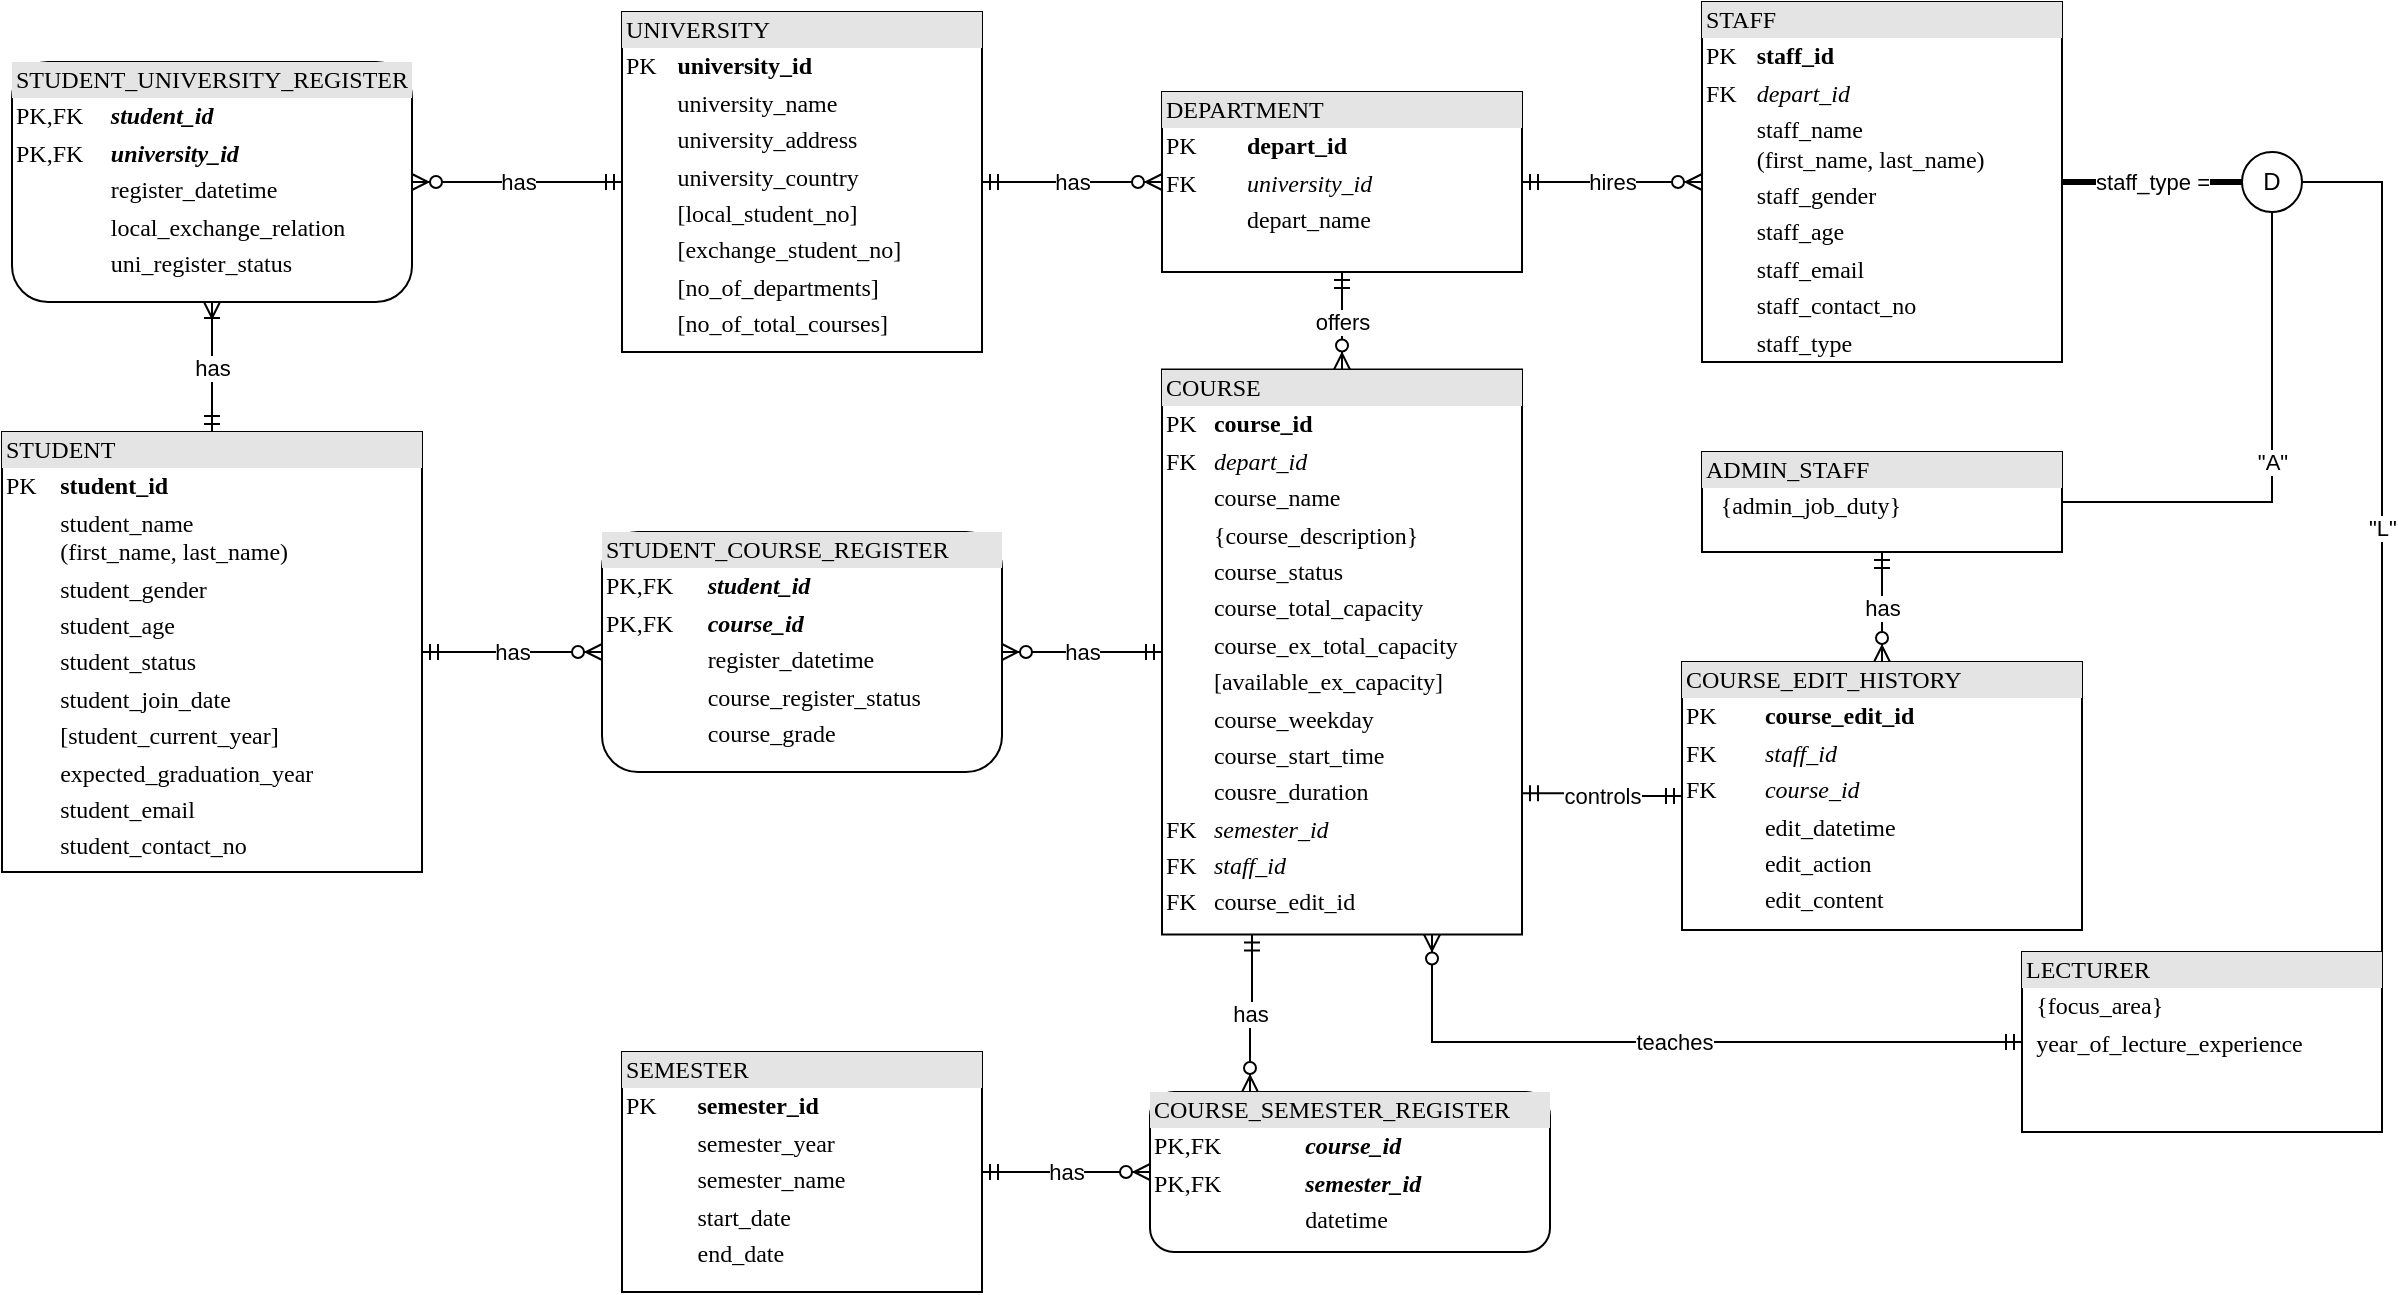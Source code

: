 <mxfile version="14.6.13" type="device"><diagram name="Page-1" id="2ca16b54-16f6-2749-3443-fa8db7711227"><mxGraphModel dx="1422" dy="862" grid="1" gridSize="10" guides="1" tooltips="1" connect="1" arrows="1" fold="1" page="1" pageScale="1" pageWidth="1100" pageHeight="850" background="#ffffff" math="0" shadow="0"><root><mxCell id="0"/><mxCell id="1" parent="0"/><mxCell id="rtrgqylKSp2z_B3fwRj9-18" value="has" style="edgeStyle=orthogonalEdgeStyle;rounded=0;orthogonalLoop=1;jettySize=auto;html=1;exitX=1;exitY=0.5;exitDx=0;exitDy=0;entryX=0;entryY=0.5;entryDx=0;entryDy=0;startArrow=ERmandOne;startFill=0;endArrow=ERzeroToMany;endFill=1;strokeWidth=1;" parent="1" source="2ed32ef02a7f4228-1" target="rtrgqylKSp2z_B3fwRj9-19" edge="1"><mxGeometry relative="1" as="geometry"/></mxCell><mxCell id="2ed32ef02a7f4228-1" value="&lt;div style=&quot;box-sizing: border-box ; width: 100% ; background: #e4e4e4 ; padding: 2px&quot;&gt;SEMESTER&lt;/div&gt;&lt;table style=&quot;width: 100% ; font-size: 1em&quot; cellpadding=&quot;2&quot; cellspacing=&quot;0&quot;&gt;&lt;tbody&gt;&lt;tr&gt;&lt;td&gt;PK&lt;/td&gt;&lt;td&gt;&lt;b&gt;semester_id&lt;/b&gt;&lt;/td&gt;&lt;/tr&gt;&lt;tr&gt;&lt;td&gt;&lt;br&gt;&lt;/td&gt;&lt;td&gt;semester_year&lt;/td&gt;&lt;/tr&gt;&lt;tr&gt;&lt;td&gt;&lt;/td&gt;&lt;td&gt;semester_name&lt;/td&gt;&lt;/tr&gt;&lt;tr&gt;&lt;td&gt;&lt;br&gt;&lt;/td&gt;&lt;td&gt;start_date&lt;/td&gt;&lt;/tr&gt;&lt;tr&gt;&lt;td&gt;&lt;br&gt;&lt;/td&gt;&lt;td&gt;end_date&lt;/td&gt;&lt;/tr&gt;&lt;/tbody&gt;&lt;/table&gt;" style="verticalAlign=top;align=left;overflow=fill;html=1;rounded=0;shadow=0;comic=0;labelBackgroundColor=none;strokeWidth=1;fontFamily=Verdana;fontSize=12" parent="1" vertex="1"><mxGeometry x="360" y="570" width="180" height="120" as="geometry"/></mxCell><mxCell id="rtrgqylKSp2z_B3fwRj9-6" value="has" style="edgeStyle=orthogonalEdgeStyle;rounded=0;orthogonalLoop=1;jettySize=auto;html=1;entryX=0;entryY=0.5;entryDx=0;entryDy=0;startArrow=ERmandOne;startFill=0;endArrow=ERzeroToMany;endFill=1;exitX=1;exitY=0.5;exitDx=0;exitDy=0;" parent="1" source="2ed32ef02a7f4228-3" target="2ed32ef02a7f4228-4" edge="1"><mxGeometry relative="1" as="geometry"><mxPoint x="640" y="285" as="sourcePoint"/></mxGeometry></mxCell><mxCell id="2ed32ef02a7f4228-3" value="&lt;div style=&quot;box-sizing: border-box ; width: 100% ; background: #e4e4e4 ; padding: 2px&quot;&gt;UNIVERSITY&lt;/div&gt;&lt;table style=&quot;width: 100% ; font-size: 1em&quot; cellpadding=&quot;2&quot; cellspacing=&quot;0&quot;&gt;&lt;tbody&gt;&lt;tr&gt;&lt;td&gt;PK&lt;/td&gt;&lt;td&gt;&lt;b&gt;university_id&lt;/b&gt;&lt;/td&gt;&lt;/tr&gt;&lt;tr&gt;&lt;td&gt;&lt;/td&gt;&lt;td&gt;university_name&lt;/td&gt;&lt;/tr&gt;&lt;tr&gt;&lt;td&gt;&lt;br&gt;&lt;/td&gt;&lt;td&gt;university_address&lt;br&gt;&lt;/td&gt;&lt;/tr&gt;&lt;tr&gt;&lt;td&gt;&lt;br&gt;&lt;/td&gt;&lt;td&gt;university_country&lt;/td&gt;&lt;/tr&gt;&lt;tr&gt;&lt;td&gt;&lt;br&gt;&lt;/td&gt;&lt;td&gt;[local_student_no]&lt;/td&gt;&lt;/tr&gt;&lt;tr&gt;&lt;td&gt;&lt;br&gt;&lt;/td&gt;&lt;td&gt;[exchange_student_no]&lt;/td&gt;&lt;/tr&gt;&lt;tr&gt;&lt;td&gt;&lt;br&gt;&lt;/td&gt;&lt;td&gt;[no_of_departments]&lt;br&gt;&lt;/td&gt;&lt;/tr&gt;&lt;tr&gt;&lt;td&gt;&lt;br&gt;&lt;/td&gt;&lt;td&gt;[no_of_total_courses]&lt;br&gt;&lt;/td&gt;&lt;/tr&gt;&lt;/tbody&gt;&lt;/table&gt;" style="verticalAlign=top;align=left;overflow=fill;html=1;rounded=0;shadow=0;comic=0;labelBackgroundColor=none;strokeWidth=1;fontFamily=Verdana;fontSize=12" parent="1" vertex="1"><mxGeometry x="360" y="50" width="180" height="170" as="geometry"/></mxCell><mxCell id="rtrgqylKSp2z_B3fwRj9-4" value="offers" style="edgeStyle=orthogonalEdgeStyle;rounded=0;orthogonalLoop=1;jettySize=auto;html=1;exitX=0.5;exitY=1;exitDx=0;exitDy=0;entryX=0.5;entryY=0;entryDx=0;entryDy=0;startArrow=ERmandOne;startFill=0;endArrow=ERzeroToMany;endFill=1;" parent="1" source="2ed32ef02a7f4228-4" target="rtrgqylKSp2z_B3fwRj9-3" edge="1"><mxGeometry relative="1" as="geometry"/></mxCell><mxCell id="rtrgqylKSp2z_B3fwRj9-34" value="hires" style="edgeStyle=orthogonalEdgeStyle;rounded=0;orthogonalLoop=1;jettySize=auto;html=1;exitX=1;exitY=0.5;exitDx=0;exitDy=0;entryX=0;entryY=0.5;entryDx=0;entryDy=0;startArrow=ERmandOne;startFill=0;endArrow=ERzeroToMany;endFill=1;strokeWidth=1;" parent="1" source="2ed32ef02a7f4228-4" target="2ed32ef02a7f4228-12" edge="1"><mxGeometry relative="1" as="geometry"/></mxCell><mxCell id="2ed32ef02a7f4228-4" value="&lt;div style=&quot;box-sizing: border-box ; width: 100% ; background: #e4e4e4 ; padding: 2px&quot;&gt;DEPARTMENT&lt;/div&gt;&lt;table style=&quot;width: 100% ; font-size: 1em&quot; cellpadding=&quot;2&quot; cellspacing=&quot;0&quot;&gt;&lt;tbody&gt;&lt;tr&gt;&lt;td&gt;PK&lt;/td&gt;&lt;td&gt;&lt;b&gt;depart_id&lt;/b&gt;&lt;/td&gt;&lt;/tr&gt;&lt;tr&gt;&lt;td&gt;FK&lt;/td&gt;&lt;td&gt;&lt;i&gt;university_id&lt;/i&gt;&lt;/td&gt;&lt;/tr&gt;&lt;tr&gt;&lt;td&gt;&lt;/td&gt;&lt;td&gt;depart_name&lt;/td&gt;&lt;/tr&gt;&lt;/tbody&gt;&lt;/table&gt;" style="verticalAlign=top;align=left;overflow=fill;html=1;rounded=0;shadow=0;comic=0;labelBackgroundColor=none;strokeWidth=1;fontFamily=Verdana;fontSize=12" parent="1" vertex="1"><mxGeometry x="630" y="90" width="180" height="90" as="geometry"/></mxCell><mxCell id="2ed32ef02a7f4228-5" value="&lt;div style=&quot;box-sizing: border-box ; width: 100% ; background: #e4e4e4 ; padding: 2px&quot;&gt;LECTURER&lt;/div&gt;&lt;table style=&quot;width: 100% ; font-size: 1em&quot; cellpadding=&quot;2&quot; cellspacing=&quot;0&quot;&gt;&lt;tbody&gt;&lt;tr&gt;&lt;td&gt;&lt;br&gt;&lt;/td&gt;&lt;td&gt;{focus_area}&lt;/td&gt;&lt;/tr&gt;&lt;tr&gt;&lt;td&gt;&lt;/td&gt;&lt;td&gt;year_of_lecture_experience&lt;/td&gt;&lt;/tr&gt;&lt;/tbody&gt;&lt;/table&gt;" style="verticalAlign=top;align=left;overflow=fill;html=1;rounded=0;shadow=0;comic=0;labelBackgroundColor=none;strokeWidth=1;fontFamily=Verdana;fontSize=12" parent="1" vertex="1"><mxGeometry x="1060" y="520" width="180" height="90" as="geometry"/></mxCell><mxCell id="rtrgqylKSp2z_B3fwRj9-8" value="staff_type =" style="edgeStyle=orthogonalEdgeStyle;rounded=0;orthogonalLoop=1;jettySize=auto;html=1;exitX=1;exitY=0.5;exitDx=0;exitDy=0;startArrow=none;startFill=0;endArrow=none;endFill=0;strokeWidth=3;" parent="1" source="2ed32ef02a7f4228-12" target="rtrgqylKSp2z_B3fwRj9-7" edge="1"><mxGeometry relative="1" as="geometry"/></mxCell><mxCell id="2ed32ef02a7f4228-12" value="&lt;div style=&quot;box-sizing: border-box ; width: 100% ; background: #e4e4e4 ; padding: 2px&quot;&gt;STAFF&lt;/div&gt;&lt;table style=&quot;width: 100% ; font-size: 1em&quot; cellpadding=&quot;2&quot; cellspacing=&quot;0&quot;&gt;&lt;tbody&gt;&lt;tr&gt;&lt;td&gt;PK&lt;/td&gt;&lt;td&gt;&lt;b&gt;staff_id&lt;/b&gt;&lt;/td&gt;&lt;/tr&gt;&lt;tr&gt;&lt;td&gt;FK&lt;/td&gt;&lt;td&gt;&lt;i&gt;depart_id&lt;/i&gt;&lt;/td&gt;&lt;/tr&gt;&lt;tr&gt;&lt;td&gt;&lt;br&gt;&lt;/td&gt;&lt;td&gt;staff_name&lt;br&gt;(first_name, last_name)&lt;/td&gt;&lt;/tr&gt;&lt;tr&gt;&lt;td&gt;&lt;br&gt;&lt;/td&gt;&lt;td&gt;staff_gender&lt;/td&gt;&lt;/tr&gt;&lt;tr&gt;&lt;td&gt;&lt;br&gt;&lt;/td&gt;&lt;td&gt;staff_age&lt;/td&gt;&lt;/tr&gt;&lt;tr&gt;&lt;td&gt;&lt;br&gt;&lt;/td&gt;&lt;td&gt;staff_email&lt;/td&gt;&lt;/tr&gt;&lt;tr&gt;&lt;td&gt;&lt;br&gt;&lt;/td&gt;&lt;td&gt;staff_contact_no&lt;/td&gt;&lt;/tr&gt;&lt;tr&gt;&lt;td&gt;&lt;/td&gt;&lt;td&gt;staff_type&lt;/td&gt;&lt;/tr&gt;&lt;/tbody&gt;&lt;/table&gt;" style="verticalAlign=top;align=left;overflow=fill;html=1;rounded=0;shadow=0;comic=0;labelBackgroundColor=none;strokeWidth=1;fontFamily=Verdana;fontSize=12" parent="1" vertex="1"><mxGeometry x="900" y="45" width="180" height="180" as="geometry"/></mxCell><mxCell id="rtrgqylKSp2z_B3fwRj9-5" value="teaches" style="edgeStyle=orthogonalEdgeStyle;rounded=0;orthogonalLoop=1;jettySize=auto;html=1;exitX=0.75;exitY=1;exitDx=0;exitDy=0;startArrow=ERzeroToMany;startFill=1;endArrow=ERmandOne;endFill=0;entryX=0;entryY=0.5;entryDx=0;entryDy=0;" parent="1" source="rtrgqylKSp2z_B3fwRj9-3" target="2ed32ef02a7f4228-5" edge="1"><mxGeometry relative="1" as="geometry"><mxPoint x="810.0" y="522.5" as="targetPoint"/><mxPoint x="765.0" y="570.0" as="sourcePoint"/></mxGeometry></mxCell><mxCell id="rtrgqylKSp2z_B3fwRj9-20" value="has" style="edgeStyle=orthogonalEdgeStyle;rounded=0;orthogonalLoop=1;jettySize=auto;html=1;exitX=0.25;exitY=1;exitDx=0;exitDy=0;entryX=0.25;entryY=0;entryDx=0;entryDy=0;startArrow=ERmandOne;startFill=0;endArrow=ERzeroToMany;endFill=1;strokeWidth=1;" parent="1" source="rtrgqylKSp2z_B3fwRj9-3" target="rtrgqylKSp2z_B3fwRj9-19" edge="1"><mxGeometry relative="1" as="geometry"><mxPoint x="675" y="570.0" as="sourcePoint"/></mxGeometry></mxCell><mxCell id="rtrgqylKSp2z_B3fwRj9-33" value="has" style="edgeStyle=orthogonalEdgeStyle;rounded=0;orthogonalLoop=1;jettySize=auto;html=1;exitX=0;exitY=0.5;exitDx=0;exitDy=0;entryX=1;entryY=0.5;entryDx=0;entryDy=0;startArrow=ERmandOne;startFill=0;endArrow=ERzeroToMany;endFill=1;strokeWidth=1;" parent="1" source="rtrgqylKSp2z_B3fwRj9-3" target="rtrgqylKSp2z_B3fwRj9-29" edge="1"><mxGeometry relative="1" as="geometry"/></mxCell><mxCell id="rtrgqylKSp2z_B3fwRj9-3" value="&lt;div style=&quot;box-sizing: border-box ; width: 100% ; background: #e4e4e4 ; padding: 2px&quot;&gt;COURSE&lt;/div&gt;&lt;table style=&quot;width: 100% ; font-size: 1em&quot; cellpadding=&quot;2&quot; cellspacing=&quot;0&quot;&gt;&lt;tbody&gt;&lt;tr&gt;&lt;td&gt;PK&lt;/td&gt;&lt;td&gt;&lt;b&gt;course_id&lt;/b&gt;&lt;/td&gt;&lt;/tr&gt;&lt;tr&gt;&lt;td&gt;FK&lt;/td&gt;&lt;td&gt;&lt;i&gt;depart_id&lt;/i&gt;&lt;/td&gt;&lt;/tr&gt;&lt;tr&gt;&lt;td&gt;&lt;/td&gt;&lt;td&gt;course_name&lt;/td&gt;&lt;/tr&gt;&lt;tr&gt;&lt;td&gt;&lt;br&gt;&lt;/td&gt;&lt;td&gt;{course_description}&lt;br&gt;&lt;/td&gt;&lt;/tr&gt;&lt;tr&gt;&lt;td&gt;&lt;br&gt;&lt;/td&gt;&lt;td&gt;course_status&lt;/td&gt;&lt;/tr&gt;&lt;tr&gt;&lt;td&gt;&lt;br&gt;&lt;/td&gt;&lt;td&gt;course_total_capacity&lt;/td&gt;&lt;/tr&gt;&lt;tr&gt;&lt;td&gt;&lt;br&gt;&lt;/td&gt;&lt;td&gt;course_ex_total_capacity&lt;/td&gt;&lt;/tr&gt;&lt;tr&gt;&lt;td&gt;&lt;br&gt;&lt;/td&gt;&lt;td&gt;[available_ex_capacity]&lt;/td&gt;&lt;/tr&gt;&lt;tr&gt;&lt;td&gt;&lt;br&gt;&lt;/td&gt;&lt;td&gt;course_weekday&lt;/td&gt;&lt;/tr&gt;&lt;tr&gt;&lt;td&gt;&lt;br&gt;&lt;/td&gt;&lt;td&gt;course_start_time&lt;/td&gt;&lt;/tr&gt;&lt;tr&gt;&lt;td&gt;&lt;br&gt;&lt;/td&gt;&lt;td&gt;cousre_duration&lt;/td&gt;&lt;/tr&gt;&lt;tr&gt;&lt;td&gt;FK&lt;/td&gt;&lt;td&gt;&lt;i&gt;semester_id&lt;/i&gt;&lt;/td&gt;&lt;/tr&gt;&lt;tr&gt;&lt;td&gt;FK&lt;/td&gt;&lt;td&gt;&lt;i&gt;staff_id&lt;/i&gt;&lt;/td&gt;&lt;/tr&gt;&lt;tr&gt;&lt;td&gt;FK&lt;/td&gt;&lt;td&gt;course_edit_id&lt;/td&gt;&lt;/tr&gt;&lt;/tbody&gt;&lt;/table&gt;" style="verticalAlign=top;align=left;overflow=fill;html=1;rounded=0;shadow=0;comic=0;labelBackgroundColor=none;strokeWidth=1;fontFamily=Verdana;fontSize=12" parent="1" vertex="1"><mxGeometry x="630" y="228.75" width="180" height="282.5" as="geometry"/></mxCell><mxCell id="rtrgqylKSp2z_B3fwRj9-9" value="&quot;L&quot;" style="edgeStyle=orthogonalEdgeStyle;rounded=0;orthogonalLoop=1;jettySize=auto;html=1;exitX=1;exitY=0.5;exitDx=0;exitDy=0;entryX=1;entryY=0;entryDx=0;entryDy=0;startArrow=none;startFill=0;endArrow=none;endFill=0;strokeWidth=1;" parent="1" source="rtrgqylKSp2z_B3fwRj9-7" target="2ed32ef02a7f4228-5" edge="1"><mxGeometry relative="1" as="geometry"><Array as="points"><mxPoint x="1240" y="135"/><mxPoint x="1240" y="480"/></Array></mxGeometry></mxCell><mxCell id="rtrgqylKSp2z_B3fwRj9-16" value="&quot;A&quot;" style="edgeStyle=orthogonalEdgeStyle;rounded=0;orthogonalLoop=1;jettySize=auto;html=1;exitX=0.5;exitY=1;exitDx=0;exitDy=0;entryX=1;entryY=0.5;entryDx=0;entryDy=0;startArrow=none;startFill=0;endArrow=none;endFill=0;strokeWidth=1;" parent="1" source="rtrgqylKSp2z_B3fwRj9-7" target="rtrgqylKSp2z_B3fwRj9-10" edge="1"><mxGeometry relative="1" as="geometry"/></mxCell><mxCell id="rtrgqylKSp2z_B3fwRj9-7" value="D" style="ellipse;whiteSpace=wrap;html=1;" parent="1" vertex="1"><mxGeometry x="1170" y="120" width="30" height="30" as="geometry"/></mxCell><mxCell id="rtrgqylKSp2z_B3fwRj9-38" value="has" style="edgeStyle=orthogonalEdgeStyle;rounded=0;orthogonalLoop=1;jettySize=auto;html=1;exitX=0.5;exitY=1;exitDx=0;exitDy=0;startArrow=ERmandOne;startFill=0;endArrow=ERzeroToMany;endFill=1;strokeWidth=1;" parent="1" source="rtrgqylKSp2z_B3fwRj9-10" target="rtrgqylKSp2z_B3fwRj9-37" edge="1"><mxGeometry relative="1" as="geometry"/></mxCell><mxCell id="rtrgqylKSp2z_B3fwRj9-10" value="&lt;div style=&quot;box-sizing: border-box ; width: 100% ; background: #e4e4e4 ; padding: 2px&quot;&gt;ADMIN_STAFF&lt;/div&gt;&lt;table style=&quot;width: 100% ; font-size: 1em&quot; cellpadding=&quot;2&quot; cellspacing=&quot;0&quot;&gt;&lt;tbody&gt;&lt;tr&gt;&lt;td&gt;&lt;br&gt;&lt;/td&gt;&lt;td&gt;{admin_job_duty}&lt;/td&gt;&lt;/tr&gt;&lt;tr&gt;&lt;td&gt;&lt;/td&gt;&lt;td&gt;&lt;br&gt;&lt;/td&gt;&lt;/tr&gt;&lt;/tbody&gt;&lt;/table&gt;" style="verticalAlign=top;align=left;overflow=fill;html=1;rounded=0;shadow=0;comic=0;labelBackgroundColor=none;strokeWidth=1;fontFamily=Verdana;fontSize=12" parent="1" vertex="1"><mxGeometry x="900" y="270" width="180" height="50" as="geometry"/></mxCell><mxCell id="rtrgqylKSp2z_B3fwRj9-19" value="&lt;div style=&quot;box-sizing: border-box ; width: 100% ; background: #e4e4e4 ; padding: 2px&quot;&gt;COURSE_SEMESTER_REGISTER&lt;/div&gt;&lt;table style=&quot;width: 100% ; font-size: 1em&quot; cellpadding=&quot;2&quot; cellspacing=&quot;0&quot;&gt;&lt;tbody&gt;&lt;tr&gt;&lt;td&gt;PK,FK&lt;/td&gt;&lt;td&gt;&lt;b&gt;&lt;i&gt;course_id&lt;/i&gt;&lt;/b&gt;&lt;/td&gt;&lt;/tr&gt;&lt;tr&gt;&lt;td&gt;PK,FK&lt;/td&gt;&lt;td&gt;&lt;b&gt;&lt;i&gt;semester_id&lt;/i&gt;&lt;/b&gt;&lt;/td&gt;&lt;/tr&gt;&lt;tr&gt;&lt;td&gt;&lt;/td&gt;&lt;td&gt;datetime&lt;/td&gt;&lt;/tr&gt;&lt;/tbody&gt;&lt;/table&gt;" style="verticalAlign=top;align=left;overflow=fill;html=1;rounded=1;shadow=0;comic=0;labelBackgroundColor=none;strokeWidth=1;fontFamily=Verdana;fontSize=12" parent="1" vertex="1"><mxGeometry x="624" y="590" width="200" height="80" as="geometry"/></mxCell><mxCell id="rtrgqylKSp2z_B3fwRj9-24" value="has" style="edgeStyle=orthogonalEdgeStyle;rounded=0;orthogonalLoop=1;jettySize=auto;html=1;exitX=0.5;exitY=0;exitDx=0;exitDy=0;entryX=0.5;entryY=1;entryDx=0;entryDy=0;startArrow=ERmandOne;startFill=0;endArrow=ERoneToMany;endFill=0;strokeWidth=1;" parent="1" source="rtrgqylKSp2z_B3fwRj9-21" target="rtrgqylKSp2z_B3fwRj9-22" edge="1"><mxGeometry relative="1" as="geometry"/></mxCell><mxCell id="rtrgqylKSp2z_B3fwRj9-32" value="has" style="edgeStyle=orthogonalEdgeStyle;rounded=0;orthogonalLoop=1;jettySize=auto;html=1;exitX=1;exitY=0.5;exitDx=0;exitDy=0;entryX=0;entryY=0.5;entryDx=0;entryDy=0;startArrow=ERmandOne;startFill=0;endArrow=ERzeroToMany;endFill=1;strokeWidth=1;" parent="1" source="rtrgqylKSp2z_B3fwRj9-21" target="rtrgqylKSp2z_B3fwRj9-29" edge="1"><mxGeometry relative="1" as="geometry"/></mxCell><mxCell id="rtrgqylKSp2z_B3fwRj9-21" value="&lt;div style=&quot;box-sizing: border-box ; width: 100% ; background: #e4e4e4 ; padding: 2px&quot;&gt;STUDENT&lt;/div&gt;&lt;table style=&quot;width: 100% ; font-size: 1em&quot; cellpadding=&quot;2&quot; cellspacing=&quot;0&quot;&gt;&lt;tbody&gt;&lt;tr&gt;&lt;td&gt;PK&lt;/td&gt;&lt;td&gt;&lt;b&gt;student_id&lt;/b&gt;&lt;/td&gt;&lt;/tr&gt;&lt;tr&gt;&lt;td&gt;&lt;/td&gt;&lt;td&gt;student_name&lt;br&gt;(first_name, last_name)&lt;/td&gt;&lt;/tr&gt;&lt;tr&gt;&lt;td&gt;&lt;/td&gt;&lt;td&gt;student_gender&lt;/td&gt;&lt;/tr&gt;&lt;tr&gt;&lt;td&gt;&lt;br&gt;&lt;/td&gt;&lt;td&gt;student_age&lt;/td&gt;&lt;/tr&gt;&lt;tr&gt;&lt;td&gt;&lt;br&gt;&lt;/td&gt;&lt;td&gt;student_status&lt;/td&gt;&lt;/tr&gt;&lt;tr&gt;&lt;td&gt;&lt;br&gt;&lt;/td&gt;&lt;td&gt;student_join_date&lt;/td&gt;&lt;/tr&gt;&lt;tr&gt;&lt;td&gt;&lt;br&gt;&lt;/td&gt;&lt;td&gt;[student_current_year]&lt;/td&gt;&lt;/tr&gt;&lt;tr&gt;&lt;td&gt;&lt;br&gt;&lt;/td&gt;&lt;td&gt;expected_graduation_year&lt;/td&gt;&lt;/tr&gt;&lt;tr&gt;&lt;td&gt;&lt;br&gt;&lt;/td&gt;&lt;td&gt;student_email&lt;/td&gt;&lt;/tr&gt;&lt;tr&gt;&lt;td&gt;&lt;br&gt;&lt;/td&gt;&lt;td&gt;student_contact_no&lt;/td&gt;&lt;/tr&gt;&lt;/tbody&gt;&lt;/table&gt;" style="verticalAlign=top;align=left;overflow=fill;html=1;rounded=0;shadow=0;comic=0;labelBackgroundColor=none;strokeWidth=1;fontFamily=Verdana;fontSize=12" parent="1" vertex="1"><mxGeometry x="50" y="260" width="210" height="220" as="geometry"/></mxCell><mxCell id="rtrgqylKSp2z_B3fwRj9-25" value="has" style="edgeStyle=orthogonalEdgeStyle;rounded=0;orthogonalLoop=1;jettySize=auto;html=1;entryX=0;entryY=0.5;entryDx=0;entryDy=0;startArrow=ERzeroToMany;startFill=1;endArrow=ERmandOne;endFill=0;strokeWidth=1;exitX=1;exitY=0.5;exitDx=0;exitDy=0;" parent="1" source="rtrgqylKSp2z_B3fwRj9-22" target="2ed32ef02a7f4228-3" edge="1"><mxGeometry relative="1" as="geometry"><mxPoint x="420" y="170" as="sourcePoint"/></mxGeometry></mxCell><mxCell id="rtrgqylKSp2z_B3fwRj9-22" value="&lt;div style=&quot;box-sizing: border-box ; width: 100% ; background: #e4e4e4 ; padding: 2px&quot;&gt;STUDENT_UNIVERSITY_REGISTER&lt;/div&gt;&lt;table style=&quot;width: 100% ; font-size: 1em&quot; cellpadding=&quot;2&quot; cellspacing=&quot;0&quot;&gt;&lt;tbody&gt;&lt;tr&gt;&lt;td&gt;PK,FK&lt;/td&gt;&lt;td&gt;&lt;b&gt;&lt;i&gt;student_id&lt;/i&gt;&lt;/b&gt;&lt;/td&gt;&lt;/tr&gt;&lt;tr&gt;&lt;td&gt;PK,FK&lt;/td&gt;&lt;td&gt;&lt;b&gt;&lt;i&gt;university_id&lt;/i&gt;&lt;/b&gt;&lt;/td&gt;&lt;/tr&gt;&lt;tr&gt;&lt;td&gt;&lt;/td&gt;&lt;td&gt;register_datetime&lt;/td&gt;&lt;/tr&gt;&lt;tr&gt;&lt;td&gt;&lt;br&gt;&lt;/td&gt;&lt;td&gt;local_exchange_relation&lt;/td&gt;&lt;/tr&gt;&lt;tr&gt;&lt;td&gt;&lt;br&gt;&lt;/td&gt;&lt;td&gt;uni_register_status&lt;/td&gt;&lt;/tr&gt;&lt;/tbody&gt;&lt;/table&gt;" style="verticalAlign=top;align=left;overflow=fill;html=1;rounded=1;shadow=0;comic=0;labelBackgroundColor=none;strokeWidth=1;fontFamily=Verdana;fontSize=12" parent="1" vertex="1"><mxGeometry x="55" y="75" width="200" height="120" as="geometry"/></mxCell><mxCell id="rtrgqylKSp2z_B3fwRj9-29" value="&lt;div style=&quot;box-sizing: border-box ; width: 100% ; background: #e4e4e4 ; padding: 2px&quot;&gt;STUDENT_COURSE_REGISTER&lt;/div&gt;&lt;table style=&quot;width: 100% ; font-size: 1em&quot; cellpadding=&quot;2&quot; cellspacing=&quot;0&quot;&gt;&lt;tbody&gt;&lt;tr&gt;&lt;td&gt;PK,FK&lt;/td&gt;&lt;td&gt;&lt;b&gt;&lt;i&gt;student_id&lt;/i&gt;&lt;/b&gt;&lt;/td&gt;&lt;/tr&gt;&lt;tr&gt;&lt;td&gt;PK,FK&lt;/td&gt;&lt;td&gt;&lt;b&gt;&lt;i&gt;course_id&lt;/i&gt;&lt;/b&gt;&lt;/td&gt;&lt;/tr&gt;&lt;tr&gt;&lt;td&gt;&lt;/td&gt;&lt;td&gt;register_datetime&lt;/td&gt;&lt;/tr&gt;&lt;tr&gt;&lt;td&gt;&lt;br&gt;&lt;/td&gt;&lt;td&gt;course_register_status&lt;/td&gt;&lt;/tr&gt;&lt;tr&gt;&lt;td&gt;&lt;br&gt;&lt;/td&gt;&lt;td&gt;course_grade&lt;/td&gt;&lt;/tr&gt;&lt;/tbody&gt;&lt;/table&gt;" style="verticalAlign=top;align=left;overflow=fill;html=1;rounded=1;shadow=0;comic=0;labelBackgroundColor=none;strokeWidth=1;fontFamily=Verdana;fontSize=12" parent="1" vertex="1"><mxGeometry x="350" y="310" width="200" height="120" as="geometry"/></mxCell><mxCell id="rtrgqylKSp2z_B3fwRj9-39" value="controls" style="edgeStyle=orthogonalEdgeStyle;rounded=0;orthogonalLoop=1;jettySize=auto;html=1;exitX=0;exitY=0.5;exitDx=0;exitDy=0;entryX=1;entryY=0.75;entryDx=0;entryDy=0;startArrow=ERmandOne;startFill=0;endArrow=ERmandOne;endFill=0;strokeWidth=1;" parent="1" source="rtrgqylKSp2z_B3fwRj9-37" target="rtrgqylKSp2z_B3fwRj9-3" edge="1"><mxGeometry relative="1" as="geometry"/></mxCell><mxCell id="rtrgqylKSp2z_B3fwRj9-37" value="&lt;div style=&quot;box-sizing: border-box ; width: 100% ; background: #e4e4e4 ; padding: 2px&quot;&gt;COURSE_EDIT_HISTORY&lt;/div&gt;&lt;table style=&quot;width: 100% ; font-size: 1em&quot; cellpadding=&quot;2&quot; cellspacing=&quot;0&quot;&gt;&lt;tbody&gt;&lt;tr&gt;&lt;td&gt;PK&lt;/td&gt;&lt;td&gt;&lt;b&gt;course_edit_id&lt;/b&gt;&lt;/td&gt;&lt;/tr&gt;&lt;tr&gt;&lt;td&gt;FK&lt;/td&gt;&lt;td&gt;&lt;i&gt;staff_id&lt;/i&gt;&lt;/td&gt;&lt;/tr&gt;&lt;tr&gt;&lt;td&gt;FK&lt;/td&gt;&lt;td&gt;&lt;i&gt;course_id&lt;/i&gt;&lt;/td&gt;&lt;/tr&gt;&lt;tr&gt;&lt;td&gt;&lt;/td&gt;&lt;td&gt;edit_datetime&lt;/td&gt;&lt;/tr&gt;&lt;tr&gt;&lt;td&gt;&lt;br&gt;&lt;/td&gt;&lt;td&gt;edit_action&lt;/td&gt;&lt;/tr&gt;&lt;tr&gt;&lt;td&gt;&lt;br&gt;&lt;/td&gt;&lt;td&gt;edit_content&lt;/td&gt;&lt;/tr&gt;&lt;/tbody&gt;&lt;/table&gt;" style="verticalAlign=top;align=left;overflow=fill;html=1;rounded=0;shadow=0;comic=0;labelBackgroundColor=none;strokeWidth=1;fontFamily=Verdana;fontSize=12" parent="1" vertex="1"><mxGeometry x="890" y="375" width="200" height="134" as="geometry"/></mxCell></root></mxGraphModel></diagram></mxfile>